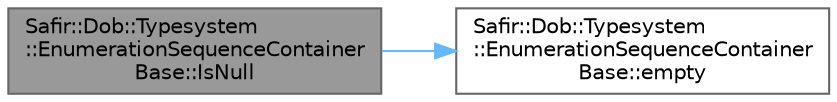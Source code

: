 digraph "Safir::Dob::Typesystem::EnumerationSequenceContainerBase::IsNull"
{
 // LATEX_PDF_SIZE
  bgcolor="transparent";
  edge [fontname=Helvetica,fontsize=10,labelfontname=Helvetica,labelfontsize=10];
  node [fontname=Helvetica,fontsize=10,shape=box,height=0.2,width=0.4];
  rankdir="LR";
  Node1 [label="Safir::Dob::Typesystem\l::EnumerationSequenceContainer\lBase::IsNull",height=0.2,width=0.4,color="gray40", fillcolor="grey60", style="filled", fontcolor="black",tooltip="Is the container set to null?"];
  Node1 -> Node2 [color="steelblue1",style="solid"];
  Node2 [label="Safir::Dob::Typesystem\l::EnumerationSequenceContainer\lBase::empty",height=0.2,width=0.4,color="grey40", fillcolor="white", style="filled",URL="$a01539.html#abd6023e5df7ae6f9ccef6d1764185744",tooltip="Check if sequence is empty."];
}
